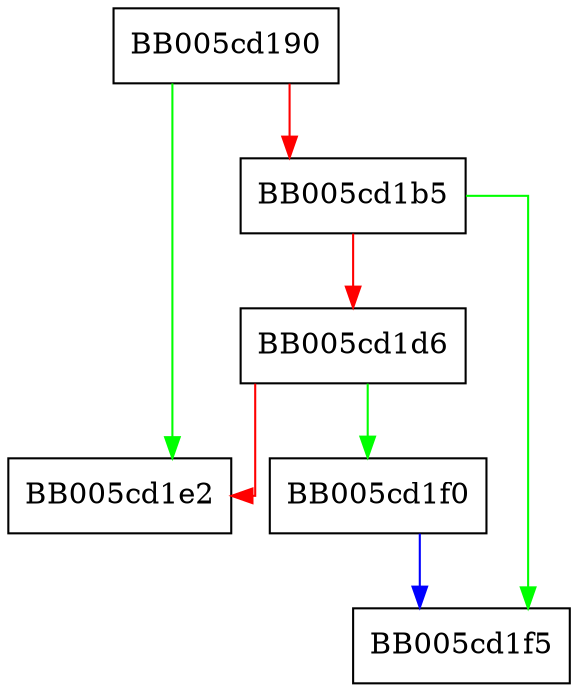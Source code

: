 digraph EVP_MAC_CTX_new {
  node [shape="box"];
  graph [splines=ortho];
  BB005cd190 -> BB005cd1e2 [color="green"];
  BB005cd190 -> BB005cd1b5 [color="red"];
  BB005cd1b5 -> BB005cd1f5 [color="green"];
  BB005cd1b5 -> BB005cd1d6 [color="red"];
  BB005cd1d6 -> BB005cd1f0 [color="green"];
  BB005cd1d6 -> BB005cd1e2 [color="red"];
  BB005cd1f0 -> BB005cd1f5 [color="blue"];
}
